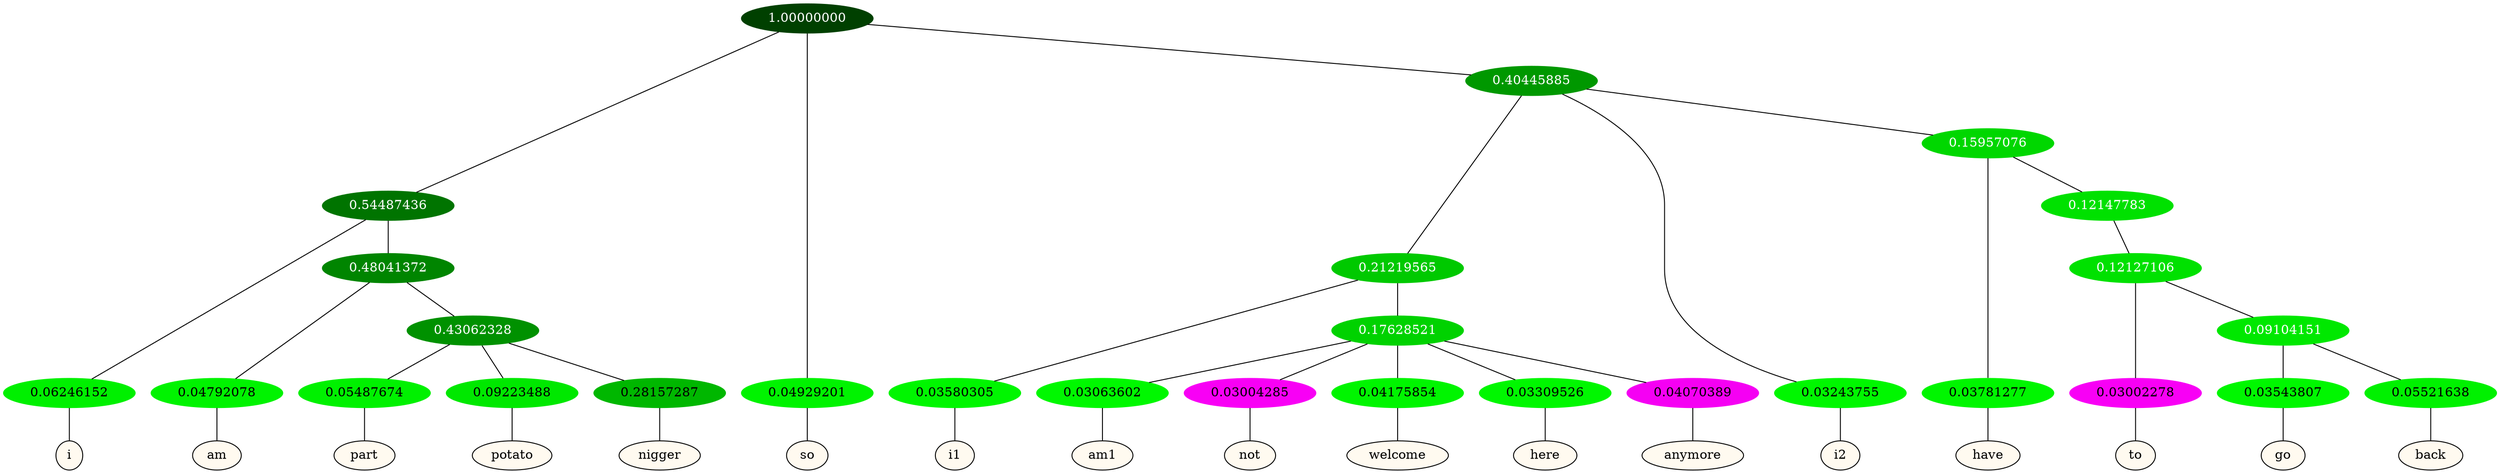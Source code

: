 graph {
	node [format=png height=0.15 nodesep=0.001 ordering=out overlap=prism overlap_scaling=0.01 ranksep=0.001 ratio=0.2 style=filled width=0.15]
	{
		rank=same
		a_w_4 [label=i color=black fillcolor=floralwhite style="filled,solid"]
		a_w_9 [label=am color=black fillcolor=floralwhite style="filled,solid"]
		a_w_15 [label=part color=black fillcolor=floralwhite style="filled,solid"]
		a_w_16 [label=potato color=black fillcolor=floralwhite style="filled,solid"]
		a_w_17 [label=nigger color=black fillcolor=floralwhite style="filled,solid"]
		a_w_2 [label=so color=black fillcolor=floralwhite style="filled,solid"]
		a_w_11 [label=i1 color=black fillcolor=floralwhite style="filled,solid"]
		a_w_18 [label=am1 color=black fillcolor=floralwhite style="filled,solid"]
		a_w_19 [label=not color=black fillcolor=floralwhite style="filled,solid"]
		a_w_20 [label=welcome color=black fillcolor=floralwhite style="filled,solid"]
		a_w_21 [label=here color=black fillcolor=floralwhite style="filled,solid"]
		a_w_22 [label=anymore color=black fillcolor=floralwhite style="filled,solid"]
		a_w_7 [label=i2 color=black fillcolor=floralwhite style="filled,solid"]
		a_w_13 [label=have color=black fillcolor=floralwhite style="filled,solid"]
		a_w_24 [label=to color=black fillcolor=floralwhite style="filled,solid"]
		a_w_26 [label=go color=black fillcolor=floralwhite style="filled,solid"]
		a_w_27 [label=back color=black fillcolor=floralwhite style="filled,solid"]
	}
	a_n_4 -- a_w_4
	a_n_9 -- a_w_9
	a_n_15 -- a_w_15
	a_n_16 -- a_w_16
	a_n_17 -- a_w_17
	a_n_2 -- a_w_2
	a_n_11 -- a_w_11
	a_n_18 -- a_w_18
	a_n_19 -- a_w_19
	a_n_20 -- a_w_20
	a_n_21 -- a_w_21
	a_n_22 -- a_w_22
	a_n_7 -- a_w_7
	a_n_13 -- a_w_13
	a_n_24 -- a_w_24
	a_n_26 -- a_w_26
	a_n_27 -- a_w_27
	{
		rank=same
		a_n_4 [label=0.06246152 color="0.334 1.000 0.938" fontcolor=black]
		a_n_9 [label=0.04792078 color="0.334 1.000 0.952" fontcolor=black]
		a_n_15 [label=0.05487674 color="0.334 1.000 0.945" fontcolor=black]
		a_n_16 [label=0.09223488 color="0.334 1.000 0.908" fontcolor=black]
		a_n_17 [label=0.28157287 color="0.334 1.000 0.718" fontcolor=black]
		a_n_2 [label=0.04929201 color="0.334 1.000 0.951" fontcolor=black]
		a_n_11 [label=0.03580305 color="0.334 1.000 0.964" fontcolor=black]
		a_n_18 [label=0.03063602 color="0.334 1.000 0.969" fontcolor=black]
		a_n_19 [label=0.03004285 color="0.835 1.000 0.970" fontcolor=black]
		a_n_20 [label=0.04175854 color="0.334 1.000 0.958" fontcolor=black]
		a_n_21 [label=0.03309526 color="0.334 1.000 0.967" fontcolor=black]
		a_n_22 [label=0.04070389 color="0.835 1.000 0.959" fontcolor=black]
		a_n_7 [label=0.03243755 color="0.334 1.000 0.968" fontcolor=black]
		a_n_13 [label=0.03781277 color="0.334 1.000 0.962" fontcolor=black]
		a_n_24 [label=0.03002278 color="0.835 1.000 0.970" fontcolor=black]
		a_n_26 [label=0.03543807 color="0.334 1.000 0.965" fontcolor=black]
		a_n_27 [label=0.05521638 color="0.334 1.000 0.945" fontcolor=black]
	}
	a_n_0 [label=1.00000000 color="0.334 1.000 0.250" fontcolor=grey99]
	a_n_1 [label=0.54487436 color="0.334 1.000 0.455" fontcolor=grey99]
	a_n_0 -- a_n_1
	a_n_0 -- a_n_2
	a_n_3 [label=0.40445885 color="0.334 1.000 0.596" fontcolor=grey99]
	a_n_0 -- a_n_3
	a_n_1 -- a_n_4
	a_n_5 [label=0.48041372 color="0.334 1.000 0.520" fontcolor=grey99]
	a_n_1 -- a_n_5
	a_n_6 [label=0.21219565 color="0.334 1.000 0.788" fontcolor=grey99]
	a_n_3 -- a_n_6
	a_n_3 -- a_n_7
	a_n_8 [label=0.15957076 color="0.334 1.000 0.840" fontcolor=grey99]
	a_n_3 -- a_n_8
	a_n_5 -- a_n_9
	a_n_10 [label=0.43062328 color="0.334 1.000 0.569" fontcolor=grey99]
	a_n_5 -- a_n_10
	a_n_6 -- a_n_11
	a_n_12 [label=0.17628521 color="0.334 1.000 0.824" fontcolor=grey99]
	a_n_6 -- a_n_12
	a_n_8 -- a_n_13
	a_n_14 [label=0.12147783 color="0.334 1.000 0.879" fontcolor=grey99]
	a_n_8 -- a_n_14
	a_n_10 -- a_n_15
	a_n_10 -- a_n_16
	a_n_10 -- a_n_17
	a_n_12 -- a_n_18
	a_n_12 -- a_n_19
	a_n_12 -- a_n_20
	a_n_12 -- a_n_21
	a_n_12 -- a_n_22
	a_n_23 [label=0.12127106 color="0.334 1.000 0.879" fontcolor=grey99]
	a_n_14 -- a_n_23
	a_n_23 -- a_n_24
	a_n_25 [label=0.09104151 color="0.334 1.000 0.909" fontcolor=grey99]
	a_n_23 -- a_n_25
	a_n_25 -- a_n_26
	a_n_25 -- a_n_27
}
